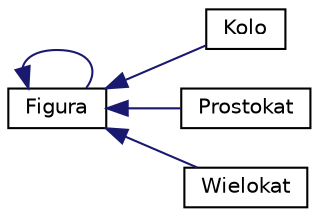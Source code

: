 digraph "Graphical Class Hierarchy"
{
  edge [fontname="Helvetica",fontsize="10",labelfontname="Helvetica",labelfontsize="10"];
  node [fontname="Helvetica",fontsize="10",shape=record];
  rankdir="LR";
  Node0 [label="Serializable",height=0.2,width=0.4,color="grey75", fillcolor="white", style="filled"];
  Node0 -> Node0 [dir="back",color="midnightblue",fontsize="10",style="solid",fontname="Helvetica"];
  Node0 [label="Figura",height=0.2,width=0.4,color="black", fillcolor="white", style="filled",URL="$classFigura.html"];
  Node0 -> Node1 [dir="back",color="midnightblue",fontsize="10",style="solid",fontname="Helvetica"];
  Node1 [label="Kolo",height=0.2,width=0.4,color="black", fillcolor="white", style="filled",URL="$classKolo.html"];
  Node0 -> Node2 [dir="back",color="midnightblue",fontsize="10",style="solid",fontname="Helvetica"];
  Node2 [label="Prostokat",height=0.2,width=0.4,color="black", fillcolor="white", style="filled",URL="$classProstokat.html"];
  Node0 -> Node3 [dir="back",color="midnightblue",fontsize="10",style="solid",fontname="Helvetica"];
  Node3 [label="Wielokat",height=0.2,width=0.4,color="black", fillcolor="white", style="filled",URL="$classWielokat.html"];
}
